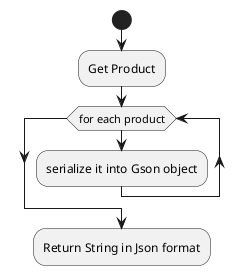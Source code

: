@startuml
'https://plantuml.com/activity-diagram-beta

start
    :Get Product;
    while (for each product)
        :serialize it into Gson object;
    endwhile

   :Return String in Json format;

@enduml
